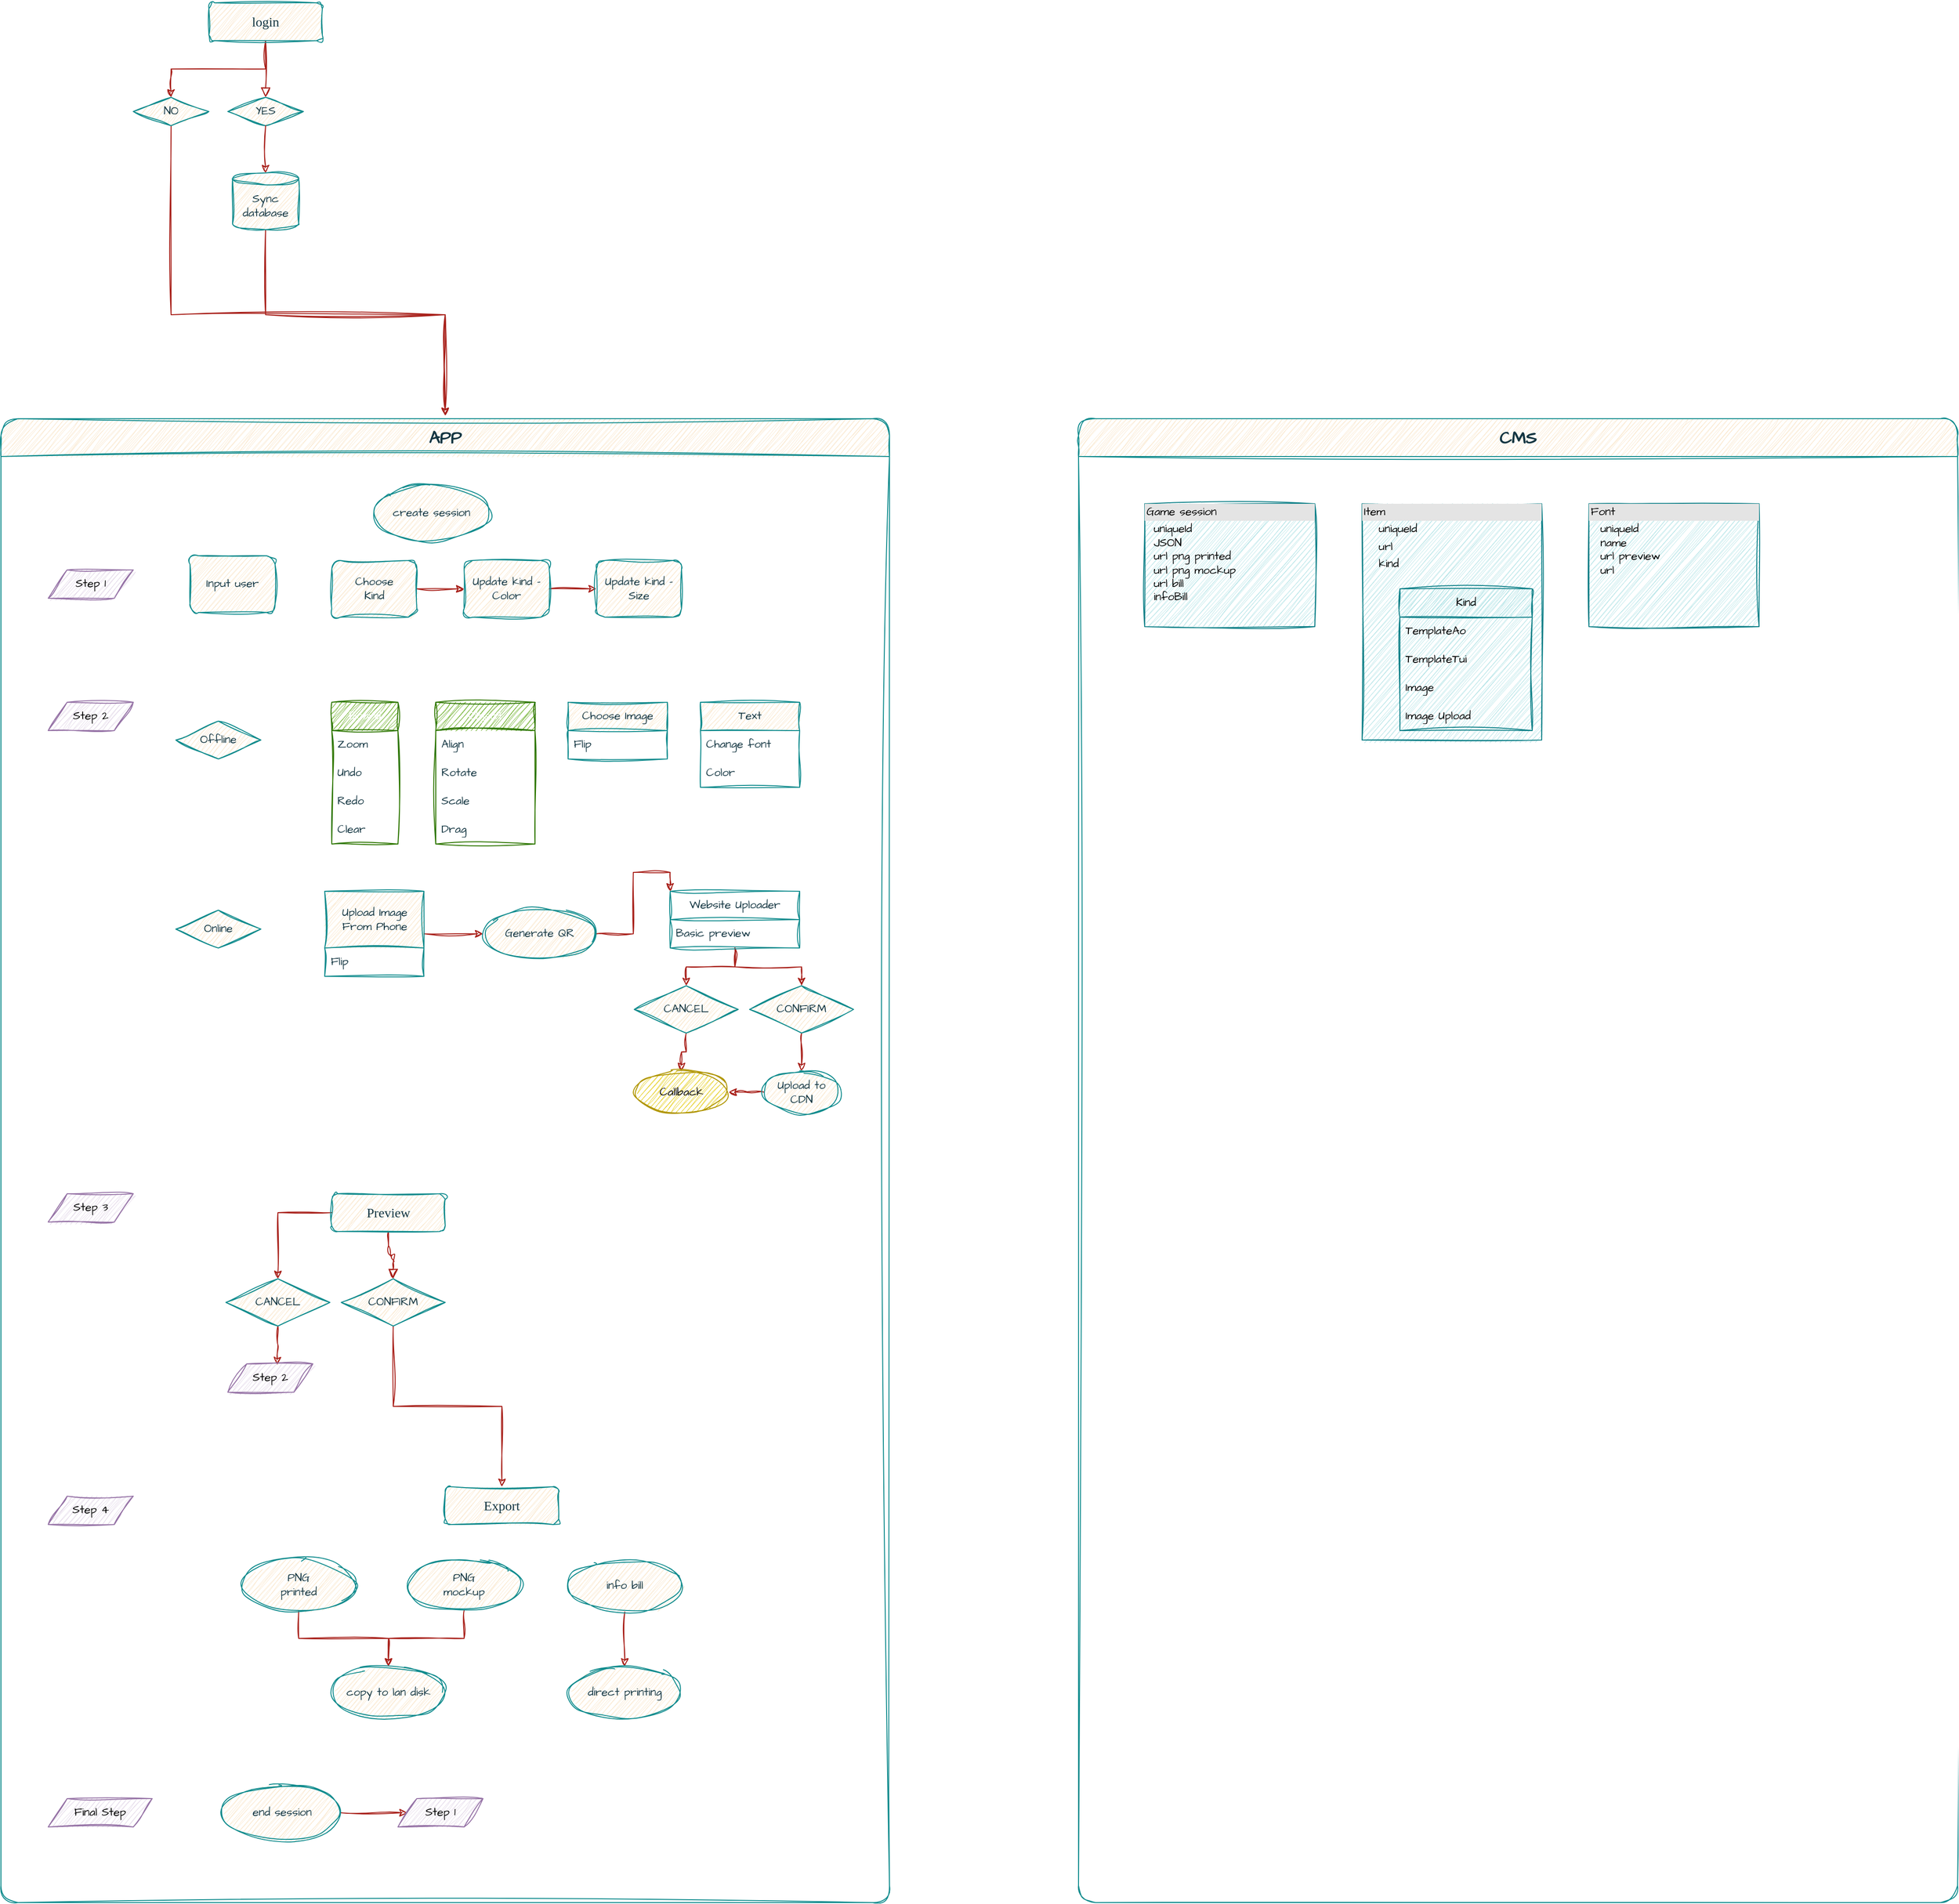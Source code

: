 <mxfile version="26.0.11">
  <diagram id="C5RBs43oDa-KdzZeNtuy" name="Page-1">
    <mxGraphModel dx="1901" dy="801" grid="1" gridSize="10" guides="1" tooltips="1" connect="1" arrows="1" fold="1" page="1" pageScale="1" pageWidth="827" pageHeight="1169" math="0" shadow="0">
      <root>
        <mxCell id="WIyWlLk6GJQsqaUBKTNV-0" />
        <mxCell id="WIyWlLk6GJQsqaUBKTNV-1" parent="WIyWlLk6GJQsqaUBKTNV-0" />
        <mxCell id="WIyWlLk6GJQsqaUBKTNV-2" value="" style="rounded=1;html=1;jettySize=auto;orthogonalLoop=1;fontSize=11;endArrow=block;endFill=0;endSize=8;strokeWidth=1;shadow=0;labelBackgroundColor=none;edgeStyle=orthogonalEdgeStyle;fontColor=default;sketch=1;curveFitting=1;jiggle=2;strokeColor=#A8201A;entryX=0.5;entryY=0;entryDx=0;entryDy=0;" parent="WIyWlLk6GJQsqaUBKTNV-1" source="WIyWlLk6GJQsqaUBKTNV-3" target="3lbOcWq1z2vUwx9B0BNl-0" edge="1">
          <mxGeometry relative="1" as="geometry">
            <mxPoint x="340" y="200" as="targetPoint" />
          </mxGeometry>
        </mxCell>
        <mxCell id="3lbOcWq1z2vUwx9B0BNl-2" style="edgeStyle=orthogonalEdgeStyle;rounded=0;sketch=1;hachureGap=4;jiggle=2;curveFitting=1;orthogonalLoop=1;jettySize=auto;html=1;entryX=0.5;entryY=0;entryDx=0;entryDy=0;strokeColor=#A8201A;fontFamily=Architects Daughter;fontSource=https%3A%2F%2Ffonts.googleapis.com%2Fcss%3Ffamily%3DArchitects%2BDaughter;fontColor=default;fillColor=#FAE5C7;labelBackgroundColor=none;" parent="WIyWlLk6GJQsqaUBKTNV-1" source="WIyWlLk6GJQsqaUBKTNV-3" target="3lbOcWq1z2vUwx9B0BNl-1" edge="1">
          <mxGeometry relative="1" as="geometry" />
        </mxCell>
        <mxCell id="WIyWlLk6GJQsqaUBKTNV-3" value="&lt;h3&gt;&lt;font style=&quot;font-weight: normal;&quot; face=&quot;Patrick Hand&quot; data-font-src=&quot;https://fonts.googleapis.com/css?family=Patrick+Hand&quot;&gt;login&lt;/font&gt;&lt;/h3&gt;" style="rounded=1;whiteSpace=wrap;html=1;fontSize=12;glass=0;strokeWidth=1;shadow=0;labelBackgroundColor=none;sketch=1;curveFitting=1;jiggle=2;fillColor=#FAE5C7;strokeColor=#0F8B8D;fontColor=#143642;fontFamily=Comic Sans MS;" parent="WIyWlLk6GJQsqaUBKTNV-1" vertex="1">
          <mxGeometry x="280" y="110" width="120" height="40" as="geometry" />
        </mxCell>
        <mxCell id="3lbOcWq1z2vUwx9B0BNl-0" value="YES" style="rhombus;whiteSpace=wrap;html=1;sketch=1;hachureGap=4;jiggle=2;curveFitting=1;strokeColor=#0F8B8D;fontFamily=Architects Daughter;fontSource=https%3A%2F%2Ffonts.googleapis.com%2Fcss%3Ffamily%3DArchitects%2BDaughter;fontColor=#143642;fillColor=#FAE5C7;labelBackgroundColor=none;" parent="WIyWlLk6GJQsqaUBKTNV-1" vertex="1">
          <mxGeometry x="300" y="210" width="80" height="30" as="geometry" />
        </mxCell>
        <mxCell id="3lbOcWq1z2vUwx9B0BNl-7" style="edgeStyle=orthogonalEdgeStyle;rounded=0;sketch=1;hachureGap=4;jiggle=2;curveFitting=1;orthogonalLoop=1;jettySize=auto;html=1;strokeColor=#A8201A;fontFamily=Architects Daughter;fontSource=https%3A%2F%2Ffonts.googleapis.com%2Fcss%3Ffamily%3DArchitects%2BDaughter;fontColor=default;fillColor=#FAE5C7;entryX=0.5;entryY=-0.002;entryDx=0;entryDy=0;labelBackgroundColor=none;entryPerimeter=0;" parent="WIyWlLk6GJQsqaUBKTNV-1" source="3lbOcWq1z2vUwx9B0BNl-1" target="p4nsZD_IvWIUBYDFunn7-10" edge="1">
          <mxGeometry relative="1" as="geometry">
            <Array as="points">
              <mxPoint x="240" y="440" />
              <mxPoint x="530" y="440" />
            </Array>
            <mxPoint x="530" y="540" as="targetPoint" />
          </mxGeometry>
        </mxCell>
        <mxCell id="3lbOcWq1z2vUwx9B0BNl-1" value="NO" style="rhombus;whiteSpace=wrap;html=1;sketch=1;hachureGap=4;jiggle=2;curveFitting=1;strokeColor=#0F8B8D;fontFamily=Architects Daughter;fontSource=https%3A%2F%2Ffonts.googleapis.com%2Fcss%3Ffamily%3DArchitects%2BDaughter;fontColor=#143642;fillColor=#FAE5C7;labelBackgroundColor=none;" parent="WIyWlLk6GJQsqaUBKTNV-1" vertex="1">
          <mxGeometry x="200" y="210" width="80" height="30" as="geometry" />
        </mxCell>
        <mxCell id="3lbOcWq1z2vUwx9B0BNl-8" style="edgeStyle=orthogonalEdgeStyle;rounded=0;sketch=1;hachureGap=4;jiggle=2;curveFitting=1;orthogonalLoop=1;jettySize=auto;html=1;strokeColor=#A8201A;fontFamily=Architects Daughter;fontSource=https%3A%2F%2Ffonts.googleapis.com%2Fcss%3Ffamily%3DArchitects%2BDaughter;fontColor=default;fillColor=#FAE5C7;entryX=0.5;entryY=-0.002;entryDx=0;entryDy=0;labelBackgroundColor=none;entryPerimeter=0;" parent="WIyWlLk6GJQsqaUBKTNV-1" source="3lbOcWq1z2vUwx9B0BNl-4" target="p4nsZD_IvWIUBYDFunn7-10" edge="1">
          <mxGeometry relative="1" as="geometry">
            <Array as="points">
              <mxPoint x="340" y="440" />
              <mxPoint x="530" y="440" />
            </Array>
            <mxPoint x="530" y="540" as="targetPoint" />
          </mxGeometry>
        </mxCell>
        <mxCell id="3lbOcWq1z2vUwx9B0BNl-4" value="Sync database" style="shape=cylinder3;whiteSpace=wrap;html=1;boundedLbl=1;backgroundOutline=1;size=6.333;sketch=1;hachureGap=4;jiggle=2;curveFitting=1;strokeColor=#0F8B8D;fontFamily=Architects Daughter;fontSource=https%3A%2F%2Ffonts.googleapis.com%2Fcss%3Ffamily%3DArchitects%2BDaughter;fontColor=#143642;fillColor=#FAE5C7;labelBackgroundColor=none;" parent="WIyWlLk6GJQsqaUBKTNV-1" vertex="1">
          <mxGeometry x="305" y="290" width="70" height="60" as="geometry" />
        </mxCell>
        <mxCell id="3lbOcWq1z2vUwx9B0BNl-5" style="edgeStyle=orthogonalEdgeStyle;rounded=0;sketch=1;hachureGap=4;jiggle=2;curveFitting=1;orthogonalLoop=1;jettySize=auto;html=1;entryX=0.5;entryY=0;entryDx=0;entryDy=0;entryPerimeter=0;strokeColor=#A8201A;fontFamily=Architects Daughter;fontSource=https%3A%2F%2Ffonts.googleapis.com%2Fcss%3Ffamily%3DArchitects%2BDaughter;fontColor=default;fillColor=#FAE5C7;labelBackgroundColor=none;" parent="WIyWlLk6GJQsqaUBKTNV-1" source="3lbOcWq1z2vUwx9B0BNl-0" target="3lbOcWq1z2vUwx9B0BNl-4" edge="1">
          <mxGeometry relative="1" as="geometry" />
        </mxCell>
        <mxCell id="p4nsZD_IvWIUBYDFunn7-10" value="&lt;h2&gt;APP&lt;/h2&gt;" style="swimlane;whiteSpace=wrap;html=1;hachureGap=4;strokeColor=#0F8B8D;fontFamily=Architects Daughter;fontSource=https%3A%2F%2Ffonts.googleapis.com%2Fcss%3Ffamily%3DArchitects%2BDaughter;fontColor=#143642;fillColor=#FAE5C7;sketch=1;curveFitting=1;jiggle=2;startSize=40;gradientColor=none;rounded=1;shadow=0;glass=0;" parent="WIyWlLk6GJQsqaUBKTNV-1" vertex="1">
          <mxGeometry x="60" y="550" width="940" height="1570" as="geometry">
            <mxRectangle x="60" y="550" width="70" height="60" as="alternateBounds" />
          </mxGeometry>
        </mxCell>
        <mxCell id="3lbOcWq1z2vUwx9B0BNl-62" value="create session" style="ellipse;whiteSpace=wrap;html=1;fontFamily=Architects Daughter;fillColor=#FAE5C7;strokeColor=#0F8B8D;fontColor=#143642;fontStyle=0;startSize=60;sketch=1;hachureGap=4;jiggle=2;curveFitting=1;fontSource=https%3A%2F%2Ffonts.googleapis.com%2Fcss%3Ffamily%3DArchitects%2BDaughter;labelBackgroundColor=none;" parent="p4nsZD_IvWIUBYDFunn7-10" vertex="1">
          <mxGeometry x="392.5" y="70" width="125" height="60" as="geometry" />
        </mxCell>
        <mxCell id="3lbOcWq1z2vUwx9B0BNl-14" style="edgeStyle=orthogonalEdgeStyle;rounded=0;sketch=1;hachureGap=4;jiggle=2;curveFitting=1;orthogonalLoop=1;jettySize=auto;html=1;entryX=0;entryY=0.5;entryDx=0;entryDy=0;strokeColor=#A8201A;fontFamily=Architects Daughter;fontSource=https%3A%2F%2Ffonts.googleapis.com%2Fcss%3Ffamily%3DArchitects%2BDaughter;fontColor=default;fillColor=#FAE5C7;labelBackgroundColor=none;" parent="p4nsZD_IvWIUBYDFunn7-10" source="3lbOcWq1z2vUwx9B0BNl-10" target="3lbOcWq1z2vUwx9B0BNl-12" edge="1">
          <mxGeometry relative="1" as="geometry" />
        </mxCell>
        <mxCell id="3lbOcWq1z2vUwx9B0BNl-16" style="edgeStyle=orthogonalEdgeStyle;rounded=0;sketch=1;hachureGap=4;jiggle=2;curveFitting=1;orthogonalLoop=1;jettySize=auto;html=1;entryX=0;entryY=0.5;entryDx=0;entryDy=0;strokeColor=#A8201A;fontFamily=Architects Daughter;fontSource=https%3A%2F%2Ffonts.googleapis.com%2Fcss%3Ffamily%3DArchitects%2BDaughter;fontColor=default;fillColor=#FAE5C7;labelBackgroundColor=none;" parent="p4nsZD_IvWIUBYDFunn7-10" source="3lbOcWq1z2vUwx9B0BNl-12" target="3lbOcWq1z2vUwx9B0BNl-13" edge="1">
          <mxGeometry relative="1" as="geometry" />
        </mxCell>
        <mxCell id="3lbOcWq1z2vUwx9B0BNl-61" value="" style="edgeStyle=orthogonalEdgeStyle;rounded=0;sketch=1;hachureGap=4;jiggle=2;curveFitting=1;orthogonalLoop=1;jettySize=auto;html=1;strokeColor=#A8201A;fontFamily=Architects Daughter;fontSource=https%3A%2F%2Ffonts.googleapis.com%2Fcss%3Ffamily%3DArchitects%2BDaughter;fontColor=default;fillColor=#FAE5C7;labelBackgroundColor=none;" parent="p4nsZD_IvWIUBYDFunn7-10" source="3lbOcWq1z2vUwx9B0BNl-25" target="3lbOcWq1z2vUwx9B0BNl-60" edge="1">
          <mxGeometry relative="1" as="geometry" />
        </mxCell>
        <mxCell id="3lbOcWq1z2vUwx9B0BNl-66" style="edgeStyle=orthogonalEdgeStyle;rounded=0;sketch=1;hachureGap=4;jiggle=2;curveFitting=1;orthogonalLoop=1;jettySize=auto;html=1;strokeColor=#A8201A;fontFamily=Architects Daughter;fontSource=https%3A%2F%2Ffonts.googleapis.com%2Fcss%3Ffamily%3DArchitects%2BDaughter;fontColor=default;fillColor=#FAE5C7;entryX=0;entryY=0;entryDx=0;entryDy=0;labelBackgroundColor=none;" parent="p4nsZD_IvWIUBYDFunn7-10" source="3lbOcWq1z2vUwx9B0BNl-60" target="3lbOcWq1z2vUwx9B0BNl-67" edge="1">
          <mxGeometry relative="1" as="geometry">
            <mxPoint x="700" y="510" as="targetPoint" />
          </mxGeometry>
        </mxCell>
        <mxCell id="3lbOcWq1z2vUwx9B0BNl-77" style="edgeStyle=orthogonalEdgeStyle;rounded=0;sketch=1;hachureGap=4;jiggle=2;curveFitting=1;orthogonalLoop=1;jettySize=auto;html=1;entryX=0.5;entryY=0;entryDx=0;entryDy=0;strokeColor=#A8201A;fontFamily=Architects Daughter;fontSource=https%3A%2F%2Ffonts.googleapis.com%2Fcss%3Ffamily%3DArchitects%2BDaughter;fontColor=default;fillColor=#FAE5C7;labelBackgroundColor=none;" parent="p4nsZD_IvWIUBYDFunn7-10" source="3lbOcWq1z2vUwx9B0BNl-67" target="3lbOcWq1z2vUwx9B0BNl-73" edge="1">
          <mxGeometry relative="1" as="geometry" />
        </mxCell>
        <mxCell id="3lbOcWq1z2vUwx9B0BNl-78" style="edgeStyle=orthogonalEdgeStyle;rounded=0;sketch=1;hachureGap=4;jiggle=2;curveFitting=1;orthogonalLoop=1;jettySize=auto;html=1;entryX=0.5;entryY=0;entryDx=0;entryDy=0;strokeColor=#A8201A;fontFamily=Architects Daughter;fontSource=https%3A%2F%2Ffonts.googleapis.com%2Fcss%3Ffamily%3DArchitects%2BDaughter;fontColor=default;fillColor=#FAE5C7;labelBackgroundColor=none;" parent="p4nsZD_IvWIUBYDFunn7-10" source="3lbOcWq1z2vUwx9B0BNl-67" target="3lbOcWq1z2vUwx9B0BNl-74" edge="1">
          <mxGeometry relative="1" as="geometry" />
        </mxCell>
        <mxCell id="3lbOcWq1z2vUwx9B0BNl-80" value="" style="edgeStyle=orthogonalEdgeStyle;rounded=0;sketch=1;hachureGap=4;jiggle=2;curveFitting=1;orthogonalLoop=1;jettySize=auto;html=1;strokeColor=#A8201A;fontFamily=Architects Daughter;fontSource=https%3A%2F%2Ffonts.googleapis.com%2Fcss%3Ffamily%3DArchitects%2BDaughter;fontColor=default;fillColor=#FAE5C7;labelBackgroundColor=none;" parent="p4nsZD_IvWIUBYDFunn7-10" source="3lbOcWq1z2vUwx9B0BNl-73" target="3lbOcWq1z2vUwx9B0BNl-79" edge="1">
          <mxGeometry relative="1" as="geometry" />
        </mxCell>
        <mxCell id="3lbOcWq1z2vUwx9B0BNl-83" style="edgeStyle=orthogonalEdgeStyle;rounded=0;sketch=1;hachureGap=4;jiggle=2;curveFitting=1;orthogonalLoop=1;jettySize=auto;html=1;entryX=0.5;entryY=0;entryDx=0;entryDy=0;strokeColor=#A8201A;fontFamily=Architects Daughter;fontSource=https%3A%2F%2Ffonts.googleapis.com%2Fcss%3Ffamily%3DArchitects%2BDaughter;fontColor=default;fillColor=#FAE5C7;labelBackgroundColor=none;" parent="p4nsZD_IvWIUBYDFunn7-10" source="3lbOcWq1z2vUwx9B0BNl-74" target="3lbOcWq1z2vUwx9B0BNl-81" edge="1">
          <mxGeometry relative="1" as="geometry" />
        </mxCell>
        <mxCell id="3lbOcWq1z2vUwx9B0BNl-82" style="edgeStyle=orthogonalEdgeStyle;rounded=0;sketch=1;hachureGap=4;jiggle=2;curveFitting=1;orthogonalLoop=1;jettySize=auto;html=1;entryX=1;entryY=0.5;entryDx=0;entryDy=0;strokeColor=#A8201A;fontFamily=Architects Daughter;fontSource=https%3A%2F%2Ffonts.googleapis.com%2Fcss%3Ffamily%3DArchitects%2BDaughter;fontColor=default;fillColor=#FAE5C7;labelBackgroundColor=none;" parent="p4nsZD_IvWIUBYDFunn7-10" source="3lbOcWq1z2vUwx9B0BNl-79" target="3lbOcWq1z2vUwx9B0BNl-81" edge="1">
          <mxGeometry relative="1" as="geometry" />
        </mxCell>
        <mxCell id="obAyFkGAbyITnXueugTm-0" value="" style="rounded=1;html=1;jettySize=auto;orthogonalLoop=1;fontSize=11;endArrow=block;endFill=0;endSize=8;strokeWidth=1;shadow=0;labelBackgroundColor=none;edgeStyle=orthogonalEdgeStyle;fontColor=default;sketch=1;curveFitting=1;jiggle=2;strokeColor=#A8201A;entryX=0.5;entryY=0;entryDx=0;entryDy=0;" parent="p4nsZD_IvWIUBYDFunn7-10" source="obAyFkGAbyITnXueugTm-2" target="obAyFkGAbyITnXueugTm-10" edge="1">
          <mxGeometry relative="1" as="geometry">
            <mxPoint x="410" y="920" as="targetPoint" />
          </mxGeometry>
        </mxCell>
        <mxCell id="obAyFkGAbyITnXueugTm-1" style="edgeStyle=orthogonalEdgeStyle;rounded=0;sketch=1;hachureGap=4;jiggle=2;curveFitting=1;orthogonalLoop=1;jettySize=auto;html=1;entryX=0.5;entryY=0;entryDx=0;entryDy=0;strokeColor=#A8201A;fontFamily=Architects Daughter;fontSource=https%3A%2F%2Ffonts.googleapis.com%2Fcss%3Ffamily%3DArchitects%2BDaughter;fontColor=default;fillColor=#FAE5C7;labelBackgroundColor=none;" parent="p4nsZD_IvWIUBYDFunn7-10" source="obAyFkGAbyITnXueugTm-2" target="obAyFkGAbyITnXueugTm-11" edge="1">
          <mxGeometry relative="1" as="geometry">
            <mxPoint x="310" y="920" as="targetPoint" />
          </mxGeometry>
        </mxCell>
        <mxCell id="bwc_Z6Zm5ctN8uqGWl_A-1" style="edgeStyle=orthogonalEdgeStyle;rounded=0;sketch=1;hachureGap=4;jiggle=2;curveFitting=1;orthogonalLoop=1;jettySize=auto;html=1;exitX=0.5;exitY=1;exitDx=0;exitDy=0;entryX=0.5;entryY=0;entryDx=0;entryDy=0;fontFamily=Architects Daughter;fontSource=https%3A%2F%2Ffonts.googleapis.com%2Fcss%3Ffamily%3DArchitects%2BDaughter;fillColor=#FAE5C7;strokeColor=#A8201A;labelBackgroundColor=none;fontColor=default;" parent="p4nsZD_IvWIUBYDFunn7-10" source="obAyFkGAbyITnXueugTm-10" target="obAyFkGAbyITnXueugTm-28" edge="1">
          <mxGeometry relative="1" as="geometry" />
        </mxCell>
        <mxCell id="obAyFkGAbyITnXueugTm-16" style="edgeStyle=orthogonalEdgeStyle;rounded=0;sketch=1;hachureGap=4;jiggle=2;curveFitting=1;orthogonalLoop=1;jettySize=auto;html=1;entryX=0.581;entryY=0.039;entryDx=0;entryDy=0;entryPerimeter=0;fontFamily=Architects Daughter;fontSource=https%3A%2F%2Ffonts.googleapis.com%2Fcss%3Ffamily%3DArchitects%2BDaughter;strokeColor=#A8201A;labelBackgroundColor=none;fontColor=default;" parent="p4nsZD_IvWIUBYDFunn7-10" source="obAyFkGAbyITnXueugTm-11" target="obAyFkGAbyITnXueugTm-13" edge="1">
          <mxGeometry relative="1" as="geometry" />
        </mxCell>
        <mxCell id="obAyFkGAbyITnXueugTm-26" style="edgeStyle=orthogonalEdgeStyle;rounded=0;sketch=1;hachureGap=4;jiggle=2;curveFitting=1;orthogonalLoop=1;jettySize=auto;html=1;entryX=0.5;entryY=0;entryDx=0;entryDy=0;fontFamily=Architects Daughter;fontSource=https%3A%2F%2Ffonts.googleapis.com%2Fcss%3Ffamily%3DArchitects%2BDaughter;strokeColor=#A8201A;labelBackgroundColor=none;fontColor=default;" parent="p4nsZD_IvWIUBYDFunn7-10" source="obAyFkGAbyITnXueugTm-18" target="obAyFkGAbyITnXueugTm-25" edge="1">
          <mxGeometry relative="1" as="geometry" />
        </mxCell>
        <mxCell id="obAyFkGAbyITnXueugTm-27" style="edgeStyle=orthogonalEdgeStyle;rounded=0;sketch=1;hachureGap=4;jiggle=2;curveFitting=1;orthogonalLoop=1;jettySize=auto;html=1;entryX=0.5;entryY=0;entryDx=0;entryDy=0;fontFamily=Architects Daughter;fontSource=https%3A%2F%2Ffonts.googleapis.com%2Fcss%3Ffamily%3DArchitects%2BDaughter;strokeColor=#A8201A;labelBackgroundColor=none;fontColor=default;" parent="p4nsZD_IvWIUBYDFunn7-10" source="obAyFkGAbyITnXueugTm-19" target="obAyFkGAbyITnXueugTm-25" edge="1">
          <mxGeometry relative="1" as="geometry" />
        </mxCell>
        <mxCell id="obAyFkGAbyITnXueugTm-24" value="" style="edgeStyle=orthogonalEdgeStyle;rounded=0;sketch=1;hachureGap=4;jiggle=2;curveFitting=1;orthogonalLoop=1;jettySize=auto;html=1;fontFamily=Architects Daughter;fontSource=https%3A%2F%2Ffonts.googleapis.com%2Fcss%3Ffamily%3DArchitects%2BDaughter;strokeColor=#A8201A;labelBackgroundColor=none;fontColor=default;" parent="p4nsZD_IvWIUBYDFunn7-10" source="obAyFkGAbyITnXueugTm-20" target="obAyFkGAbyITnXueugTm-23" edge="1">
          <mxGeometry relative="1" as="geometry" />
        </mxCell>
        <mxCell id="obAyFkGAbyITnXueugTm-34" style="edgeStyle=orthogonalEdgeStyle;rounded=0;sketch=1;hachureGap=4;jiggle=2;curveFitting=1;orthogonalLoop=1;jettySize=auto;html=1;entryX=0;entryY=0.5;entryDx=0;entryDy=0;fontFamily=Architects Daughter;fontSource=https%3A%2F%2Ffonts.googleapis.com%2Fcss%3Ffamily%3DArchitects%2BDaughter;strokeColor=#A8201A;labelBackgroundColor=none;fontColor=default;" parent="p4nsZD_IvWIUBYDFunn7-10" source="obAyFkGAbyITnXueugTm-32" target="obAyFkGAbyITnXueugTm-33" edge="1">
          <mxGeometry relative="1" as="geometry" />
        </mxCell>
        <mxCell id="3lbOcWq1z2vUwx9B0BNl-10" value="Choose&lt;div&gt;Kind&lt;/div&gt;" style="rounded=1;whiteSpace=wrap;html=1;sketch=1;hachureGap=4;jiggle=2;curveFitting=1;strokeColor=#0F8B8D;fontFamily=Architects Daughter;fontSource=https%3A%2F%2Ffonts.googleapis.com%2Fcss%3Ffamily%3DArchitects%2BDaughter;fontColor=#143642;fillColor=#FAE5C7;labelBackgroundColor=none;" parent="p4nsZD_IvWIUBYDFunn7-10" vertex="1">
          <mxGeometry x="350" y="150" width="90" height="60" as="geometry" />
        </mxCell>
        <mxCell id="3lbOcWq1z2vUwx9B0BNl-12" value="Update kind - Color" style="rounded=1;whiteSpace=wrap;html=1;sketch=1;hachureGap=4;jiggle=2;curveFitting=1;strokeColor=#0F8B8D;fontFamily=Architects Daughter;fontSource=https%3A%2F%2Ffonts.googleapis.com%2Fcss%3Ffamily%3DArchitects%2BDaughter;fontColor=#143642;fillColor=#FAE5C7;labelBackgroundColor=none;" parent="p4nsZD_IvWIUBYDFunn7-10" vertex="1">
          <mxGeometry x="490" y="150" width="90" height="60" as="geometry" />
        </mxCell>
        <mxCell id="3lbOcWq1z2vUwx9B0BNl-13" value="Update kind - Size" style="rounded=1;whiteSpace=wrap;html=1;sketch=1;hachureGap=4;jiggle=2;curveFitting=1;strokeColor=#0F8B8D;fontFamily=Architects Daughter;fontSource=https%3A%2F%2Ffonts.googleapis.com%2Fcss%3Ffamily%3DArchitects%2BDaughter;fontColor=#143642;fillColor=#FAE5C7;labelBackgroundColor=none;" parent="p4nsZD_IvWIUBYDFunn7-10" vertex="1">
          <mxGeometry x="630" y="150" width="90" height="60" as="geometry" />
        </mxCell>
        <mxCell id="3lbOcWq1z2vUwx9B0BNl-17" value="Choose Image" style="swimlane;fontStyle=0;childLayout=stackLayout;horizontal=1;startSize=30;horizontalStack=0;resizeParent=1;resizeParentMax=0;resizeLast=0;collapsible=1;marginBottom=0;whiteSpace=wrap;html=1;sketch=1;hachureGap=4;jiggle=2;curveFitting=1;strokeColor=#0F8B8D;fontFamily=Architects Daughter;fontSource=https%3A%2F%2Ffonts.googleapis.com%2Fcss%3Ffamily%3DArchitects%2BDaughter;fontColor=#143642;fillColor=#FAE5C7;labelBackgroundColor=none;" parent="p4nsZD_IvWIUBYDFunn7-10" vertex="1">
          <mxGeometry x="600" y="300" width="105" height="60" as="geometry" />
        </mxCell>
        <mxCell id="3lbOcWq1z2vUwx9B0BNl-20" value="Flip" style="text;strokeColor=none;fillColor=none;align=left;verticalAlign=middle;spacingLeft=4;spacingRight=4;overflow=hidden;points=[[0,0.5],[1,0.5]];portConstraint=eastwest;rotatable=0;whiteSpace=wrap;html=1;fontFamily=Architects Daughter;fontSource=https%3A%2F%2Ffonts.googleapis.com%2Fcss%3Ffamily%3DArchitects%2BDaughter;fontColor=#143642;labelBackgroundColor=none;" parent="3lbOcWq1z2vUwx9B0BNl-17" vertex="1">
          <mxGeometry y="30" width="105" height="30" as="geometry" />
        </mxCell>
        <mxCell id="3lbOcWq1z2vUwx9B0BNl-21" value="Board" style="swimlane;fontStyle=0;childLayout=stackLayout;horizontal=1;startSize=30;horizontalStack=0;resizeParent=1;resizeParentMax=0;resizeLast=0;collapsible=1;marginBottom=0;whiteSpace=wrap;html=1;hachureGap=4;strokeColor=#2D7600;fontFamily=Architects Daughter;fontSource=https%3A%2F%2Ffonts.googleapis.com%2Fcss%3Ffamily%3DArchitects%2BDaughter;fillColor=#60a917;sketch=1;curveFitting=1;jiggle=2;swimlaneLine=1;labelBackgroundColor=none;fontColor=light-dark(#ffffff, #b3cfdb);" parent="p4nsZD_IvWIUBYDFunn7-10" vertex="1">
          <mxGeometry x="350" y="300" width="70" height="150" as="geometry" />
        </mxCell>
        <mxCell id="3lbOcWq1z2vUwx9B0BNl-22" value="Zoom" style="text;strokeColor=none;fillColor=none;align=left;verticalAlign=middle;spacingLeft=4;spacingRight=4;overflow=hidden;points=[[0,0.5],[1,0.5]];portConstraint=eastwest;rotatable=0;whiteSpace=wrap;html=1;fontFamily=Architects Daughter;fontSource=https%3A%2F%2Ffonts.googleapis.com%2Fcss%3Ffamily%3DArchitects%2BDaughter;fontColor=#143642;labelBackgroundColor=none;" parent="3lbOcWq1z2vUwx9B0BNl-21" vertex="1">
          <mxGeometry y="30" width="70" height="30" as="geometry" />
        </mxCell>
        <mxCell id="3lbOcWq1z2vUwx9B0BNl-23" value="Undo" style="text;strokeColor=none;fillColor=none;align=left;verticalAlign=middle;spacingLeft=4;spacingRight=4;overflow=hidden;points=[[0,0.5],[1,0.5]];portConstraint=eastwest;rotatable=0;whiteSpace=wrap;html=1;fontFamily=Architects Daughter;fontSource=https%3A%2F%2Ffonts.googleapis.com%2Fcss%3Ffamily%3DArchitects%2BDaughter;fontColor=#143642;labelBackgroundColor=none;" parent="3lbOcWq1z2vUwx9B0BNl-21" vertex="1">
          <mxGeometry y="60" width="70" height="30" as="geometry" />
        </mxCell>
        <mxCell id="3lbOcWq1z2vUwx9B0BNl-24" value="Redo" style="text;strokeColor=none;fillColor=none;align=left;verticalAlign=middle;spacingLeft=4;spacingRight=4;overflow=hidden;points=[[0,0.5],[1,0.5]];portConstraint=eastwest;rotatable=0;whiteSpace=wrap;html=1;fontFamily=Architects Daughter;fontSource=https%3A%2F%2Ffonts.googleapis.com%2Fcss%3Ffamily%3DArchitects%2BDaughter;fontColor=#143642;labelBackgroundColor=none;" parent="3lbOcWq1z2vUwx9B0BNl-21" vertex="1">
          <mxGeometry y="90" width="70" height="30" as="geometry" />
        </mxCell>
        <mxCell id="3lbOcWq1z2vUwx9B0BNl-50" value="Clear" style="text;strokeColor=none;fillColor=none;align=left;verticalAlign=middle;spacingLeft=4;spacingRight=4;overflow=hidden;points=[[0,0.5],[1,0.5]];portConstraint=eastwest;rotatable=0;whiteSpace=wrap;html=1;fontFamily=Architects Daughter;fontSource=https%3A%2F%2Ffonts.googleapis.com%2Fcss%3Ffamily%3DArchitects%2BDaughter;fontColor=#143642;labelBackgroundColor=none;" parent="3lbOcWq1z2vUwx9B0BNl-21" vertex="1">
          <mxGeometry y="120" width="70" height="30" as="geometry" />
        </mxCell>
        <mxCell id="3lbOcWq1z2vUwx9B0BNl-25" value="Upload Image From Phone" style="swimlane;fontStyle=0;childLayout=stackLayout;horizontal=1;startSize=60;horizontalStack=0;resizeParent=1;resizeParentMax=0;resizeLast=0;collapsible=1;marginBottom=0;whiteSpace=wrap;html=1;sketch=1;hachureGap=4;jiggle=2;curveFitting=1;strokeColor=#0F8B8D;fontFamily=Architects Daughter;fontSource=https%3A%2F%2Ffonts.googleapis.com%2Fcss%3Ffamily%3DArchitects%2BDaughter;fontColor=#143642;fillColor=#FAE5C7;labelBackgroundColor=none;" parent="p4nsZD_IvWIUBYDFunn7-10" vertex="1">
          <mxGeometry x="342.5" y="500" width="105" height="90" as="geometry" />
        </mxCell>
        <mxCell id="3lbOcWq1z2vUwx9B0BNl-26" value="Flip" style="text;strokeColor=none;fillColor=none;align=left;verticalAlign=middle;spacingLeft=4;spacingRight=4;overflow=hidden;points=[[0,0.5],[1,0.5]];portConstraint=eastwest;rotatable=0;whiteSpace=wrap;html=1;fontFamily=Architects Daughter;fontSource=https%3A%2F%2Ffonts.googleapis.com%2Fcss%3Ffamily%3DArchitects%2BDaughter;fontColor=#143642;labelBackgroundColor=none;" parent="3lbOcWq1z2vUwx9B0BNl-25" vertex="1">
          <mxGeometry y="60" width="105" height="30" as="geometry" />
        </mxCell>
        <mxCell id="3lbOcWq1z2vUwx9B0BNl-33" value="Offline" style="rhombus;whiteSpace=wrap;html=1;sketch=1;hachureGap=4;jiggle=2;curveFitting=1;strokeColor=#0F8B8D;fontFamily=Architects Daughter;fontSource=https%3A%2F%2Ffonts.googleapis.com%2Fcss%3Ffamily%3DArchitects%2BDaughter;fontColor=#143642;fillColor=#FAE5C7;labelBackgroundColor=none;" parent="p4nsZD_IvWIUBYDFunn7-10" vertex="1">
          <mxGeometry x="185" y="320" width="90" height="40" as="geometry" />
        </mxCell>
        <mxCell id="3lbOcWq1z2vUwx9B0BNl-34" value="Online" style="rhombus;whiteSpace=wrap;html=1;sketch=1;hachureGap=4;jiggle=2;curveFitting=1;strokeColor=#0F8B8D;fontFamily=Architects Daughter;fontSource=https%3A%2F%2Ffonts.googleapis.com%2Fcss%3Ffamily%3DArchitects%2BDaughter;fontColor=#143642;fillColor=#FAE5C7;labelBackgroundColor=none;" parent="p4nsZD_IvWIUBYDFunn7-10" vertex="1">
          <mxGeometry x="185" y="520" width="90" height="40" as="geometry" />
        </mxCell>
        <mxCell id="3lbOcWq1z2vUwx9B0BNl-39" value="Text" style="swimlane;fontStyle=0;childLayout=stackLayout;horizontal=1;startSize=30;horizontalStack=0;resizeParent=1;resizeParentMax=0;resizeLast=0;collapsible=1;marginBottom=0;whiteSpace=wrap;html=1;sketch=1;hachureGap=4;jiggle=2;curveFitting=1;strokeColor=#0F8B8D;fontFamily=Architects Daughter;fontSource=https%3A%2F%2Ffonts.googleapis.com%2Fcss%3Ffamily%3DArchitects%2BDaughter;fontColor=#143642;fillColor=#FAE5C7;labelBackgroundColor=none;" parent="p4nsZD_IvWIUBYDFunn7-10" vertex="1">
          <mxGeometry x="740" y="300" width="105" height="90" as="geometry" />
        </mxCell>
        <mxCell id="3lbOcWq1z2vUwx9B0BNl-40" value="Change font" style="text;strokeColor=none;fillColor=none;align=left;verticalAlign=middle;spacingLeft=4;spacingRight=4;overflow=hidden;points=[[0,0.5],[1,0.5]];portConstraint=eastwest;rotatable=0;whiteSpace=wrap;html=1;fontFamily=Architects Daughter;fontSource=https%3A%2F%2Ffonts.googleapis.com%2Fcss%3Ffamily%3DArchitects%2BDaughter;fontColor=#143642;labelBackgroundColor=none;" parent="3lbOcWq1z2vUwx9B0BNl-39" vertex="1">
          <mxGeometry y="30" width="105" height="30" as="geometry" />
        </mxCell>
        <mxCell id="3lbOcWq1z2vUwx9B0BNl-41" value="Color" style="text;strokeColor=none;fillColor=none;align=left;verticalAlign=middle;spacingLeft=4;spacingRight=4;overflow=hidden;points=[[0,0.5],[1,0.5]];portConstraint=eastwest;rotatable=0;whiteSpace=wrap;html=1;fontFamily=Architects Daughter;fontSource=https%3A%2F%2Ffonts.googleapis.com%2Fcss%3Ffamily%3DArchitects%2BDaughter;fontColor=#143642;labelBackgroundColor=none;" parent="3lbOcWq1z2vUwx9B0BNl-39" vertex="1">
          <mxGeometry y="60" width="105" height="30" as="geometry" />
        </mxCell>
        <mxCell id="3lbOcWq1z2vUwx9B0BNl-43" value="Object" style="swimlane;fontStyle=0;childLayout=stackLayout;horizontal=1;startSize=30;horizontalStack=0;resizeParent=1;resizeParentMax=0;resizeLast=0;collapsible=1;marginBottom=0;whiteSpace=wrap;html=1;hachureGap=4;strokeColor=#2D7600;fontFamily=Architects Daughter;fontSource=https%3A%2F%2Ffonts.googleapis.com%2Fcss%3Ffamily%3DArchitects%2BDaughter;fillColor=#60a917;sketch=1;curveFitting=1;jiggle=2;swimlaneLine=1;labelBackgroundColor=none;fontColor=light-dark(#ffffff, #b3cfdb);" parent="p4nsZD_IvWIUBYDFunn7-10" vertex="1">
          <mxGeometry x="460" y="300" width="105" height="150" as="geometry">
            <mxRectangle x="470" y="720" width="80" height="30" as="alternateBounds" />
          </mxGeometry>
        </mxCell>
        <mxCell id="3lbOcWq1z2vUwx9B0BNl-44" value="Align" style="text;strokeColor=none;fillColor=none;align=left;verticalAlign=middle;spacingLeft=4;spacingRight=4;overflow=hidden;points=[[0,0.5],[1,0.5]];portConstraint=eastwest;rotatable=0;whiteSpace=wrap;html=1;fontFamily=Architects Daughter;fontSource=https%3A%2F%2Ffonts.googleapis.com%2Fcss%3Ffamily%3DArchitects%2BDaughter;fontColor=#143642;labelBackgroundColor=none;" parent="3lbOcWq1z2vUwx9B0BNl-43" vertex="1">
          <mxGeometry y="30" width="105" height="30" as="geometry" />
        </mxCell>
        <mxCell id="3lbOcWq1z2vUwx9B0BNl-45" value="Rotate" style="text;strokeColor=none;fillColor=none;align=left;verticalAlign=middle;spacingLeft=4;spacingRight=4;overflow=hidden;points=[[0,0.5],[1,0.5]];portConstraint=eastwest;rotatable=0;whiteSpace=wrap;html=1;fontFamily=Architects Daughter;fontSource=https%3A%2F%2Ffonts.googleapis.com%2Fcss%3Ffamily%3DArchitects%2BDaughter;fontColor=#143642;labelBackgroundColor=none;" parent="3lbOcWq1z2vUwx9B0BNl-43" vertex="1">
          <mxGeometry y="60" width="105" height="30" as="geometry" />
        </mxCell>
        <mxCell id="3lbOcWq1z2vUwx9B0BNl-46" value="Scale" style="text;strokeColor=none;fillColor=none;align=left;verticalAlign=middle;spacingLeft=4;spacingRight=4;overflow=hidden;points=[[0,0.5],[1,0.5]];portConstraint=eastwest;rotatable=0;whiteSpace=wrap;html=1;fontFamily=Architects Daughter;fontSource=https%3A%2F%2Ffonts.googleapis.com%2Fcss%3Ffamily%3DArchitects%2BDaughter;fontColor=#143642;labelBackgroundColor=none;" parent="3lbOcWq1z2vUwx9B0BNl-43" vertex="1">
          <mxGeometry y="90" width="105" height="30" as="geometry" />
        </mxCell>
        <mxCell id="3lbOcWq1z2vUwx9B0BNl-49" value="Drag" style="text;strokeColor=none;fillColor=none;align=left;verticalAlign=middle;spacingLeft=4;spacingRight=4;overflow=hidden;points=[[0,0.5],[1,0.5]];portConstraint=eastwest;rotatable=0;whiteSpace=wrap;html=1;fontFamily=Architects Daughter;fontSource=https%3A%2F%2Ffonts.googleapis.com%2Fcss%3Ffamily%3DArchitects%2BDaughter;fontColor=#143642;labelBackgroundColor=none;" parent="3lbOcWq1z2vUwx9B0BNl-43" vertex="1">
          <mxGeometry y="120" width="105" height="30" as="geometry" />
        </mxCell>
        <mxCell id="3lbOcWq1z2vUwx9B0BNl-60" value="Generate QR" style="ellipse;whiteSpace=wrap;html=1;fontFamily=Architects Daughter;fillColor=#FAE5C7;strokeColor=#0F8B8D;fontColor=#143642;fontStyle=0;startSize=60;sketch=1;hachureGap=4;jiggle=2;curveFitting=1;fontSource=https%3A%2F%2Ffonts.googleapis.com%2Fcss%3Ffamily%3DArchitects%2BDaughter;labelBackgroundColor=none;" parent="p4nsZD_IvWIUBYDFunn7-10" vertex="1">
          <mxGeometry x="510" y="517.5" width="120" height="55" as="geometry" />
        </mxCell>
        <mxCell id="3lbOcWq1z2vUwx9B0BNl-67" value="Website Uploader" style="swimlane;fontStyle=0;childLayout=stackLayout;horizontal=1;startSize=30;horizontalStack=0;resizeParent=1;resizeParentMax=0;resizeLast=0;collapsible=1;marginBottom=0;whiteSpace=wrap;html=1;hachureGap=4;strokeColor=#0F8B8D;fontFamily=Architects Daughter;fontSource=https%3A%2F%2Ffonts.googleapis.com%2Fcss%3Ffamily%3DArchitects%2BDaughter;fontColor=#143642;fillColor=none;sketch=1;curveFitting=1;jiggle=2;swimlaneLine=1;labelBackgroundColor=none;" parent="p4nsZD_IvWIUBYDFunn7-10" vertex="1">
          <mxGeometry x="708" y="500" width="137" height="60" as="geometry">
            <mxRectangle x="470" y="720" width="80" height="30" as="alternateBounds" />
          </mxGeometry>
        </mxCell>
        <mxCell id="3lbOcWq1z2vUwx9B0BNl-68" value="Basic preview" style="text;strokeColor=none;fillColor=none;align=left;verticalAlign=middle;spacingLeft=4;spacingRight=4;overflow=hidden;points=[[0,0.5],[1,0.5]];portConstraint=eastwest;rotatable=0;whiteSpace=wrap;html=1;fontFamily=Architects Daughter;fontSource=https%3A%2F%2Ffonts.googleapis.com%2Fcss%3Ffamily%3DArchitects%2BDaughter;fontColor=#143642;labelBackgroundColor=none;" parent="3lbOcWq1z2vUwx9B0BNl-67" vertex="1">
          <mxGeometry y="30" width="137" height="30" as="geometry" />
        </mxCell>
        <mxCell id="3lbOcWq1z2vUwx9B0BNl-73" value="CONFIRM" style="rhombus;whiteSpace=wrap;html=1;sketch=1;hachureGap=4;jiggle=2;curveFitting=1;strokeColor=#0F8B8D;fontFamily=Architects Daughter;fontSource=https%3A%2F%2Ffonts.googleapis.com%2Fcss%3Ffamily%3DArchitects%2BDaughter;fontColor=#143642;fillColor=#FAE5C7;labelBackgroundColor=none;" parent="p4nsZD_IvWIUBYDFunn7-10" vertex="1">
          <mxGeometry x="792" y="600" width="110" height="50" as="geometry" />
        </mxCell>
        <mxCell id="3lbOcWq1z2vUwx9B0BNl-74" value="CANCEL" style="rhombus;whiteSpace=wrap;html=1;sketch=1;hachureGap=4;jiggle=2;curveFitting=1;strokeColor=#0F8B8D;fontFamily=Architects Daughter;fontSource=https%3A%2F%2Ffonts.googleapis.com%2Fcss%3Ffamily%3DArchitects%2BDaughter;fontColor=#143642;fillColor=#FAE5C7;labelBackgroundColor=none;" parent="p4nsZD_IvWIUBYDFunn7-10" vertex="1">
          <mxGeometry x="670" y="600" width="110" height="50" as="geometry" />
        </mxCell>
        <mxCell id="3lbOcWq1z2vUwx9B0BNl-79" value="Upload to CDN" style="ellipse;whiteSpace=wrap;html=1;fontFamily=Architects Daughter;fillColor=#FAE5C7;strokeColor=#0F8B8D;fontColor=#143642;sketch=1;hachureGap=4;jiggle=2;curveFitting=1;fontSource=https%3A%2F%2Ffonts.googleapis.com%2Fcss%3Ffamily%3DArchitects%2BDaughter;labelBackgroundColor=none;" parent="p4nsZD_IvWIUBYDFunn7-10" vertex="1">
          <mxGeometry x="807" y="690" width="80" height="45" as="geometry" />
        </mxCell>
        <mxCell id="3lbOcWq1z2vUwx9B0BNl-81" value="Callback" style="ellipse;whiteSpace=wrap;html=1;fontFamily=Architects Daughter;fillColor=#e3c800;strokeColor=#B09500;sketch=1;hachureGap=4;jiggle=2;curveFitting=1;fontSource=https%3A%2F%2Ffonts.googleapis.com%2Fcss%3Ffamily%3DArchitects%2BDaughter;labelBackgroundColor=none;fontColor=#000000;" parent="p4nsZD_IvWIUBYDFunn7-10" vertex="1">
          <mxGeometry x="670" y="690" width="100" height="45" as="geometry" />
        </mxCell>
        <mxCell id="3lbOcWq1z2vUwx9B0BNl-84" value="Step 1" style="shape=parallelogram;perimeter=parallelogramPerimeter;whiteSpace=wrap;html=1;fixedSize=1;sketch=1;hachureGap=4;jiggle=2;curveFitting=1;strokeColor=#9673a6;fontFamily=Architects Daughter;fontSource=https%3A%2F%2Ffonts.googleapis.com%2Fcss%3Ffamily%3DArchitects%2BDaughter;fillColor=#e1d5e7;labelBackgroundColor=none;" parent="p4nsZD_IvWIUBYDFunn7-10" vertex="1">
          <mxGeometry x="50" y="160" width="90" height="30" as="geometry" />
        </mxCell>
        <mxCell id="3lbOcWq1z2vUwx9B0BNl-85" value="Step 2" style="shape=parallelogram;perimeter=parallelogramPerimeter;whiteSpace=wrap;html=1;fixedSize=1;sketch=1;hachureGap=4;jiggle=2;curveFitting=1;strokeColor=#9673a6;fontFamily=Architects Daughter;fontSource=https%3A%2F%2Ffonts.googleapis.com%2Fcss%3Ffamily%3DArchitects%2BDaughter;fillColor=#e1d5e7;labelBackgroundColor=none;" parent="p4nsZD_IvWIUBYDFunn7-10" vertex="1">
          <mxGeometry x="50" y="300" width="90" height="30" as="geometry" />
        </mxCell>
        <mxCell id="3lbOcWq1z2vUwx9B0BNl-87" value="Step 3" style="shape=parallelogram;perimeter=parallelogramPerimeter;whiteSpace=wrap;html=1;fixedSize=1;sketch=1;hachureGap=4;jiggle=2;curveFitting=1;strokeColor=#9673a6;fontFamily=Architects Daughter;fontSource=https%3A%2F%2Ffonts.googleapis.com%2Fcss%3Ffamily%3DArchitects%2BDaughter;fillColor=#e1d5e7;labelBackgroundColor=none;" parent="p4nsZD_IvWIUBYDFunn7-10" vertex="1">
          <mxGeometry x="50" y="820" width="90" height="30" as="geometry" />
        </mxCell>
        <mxCell id="obAyFkGAbyITnXueugTm-2" value="&lt;h3&gt;&lt;font style=&quot;font-weight: normal;&quot; face=&quot;Patrick Hand&quot; data-font-src=&quot;https://fonts.googleapis.com/css?family=Patrick+Hand&quot;&gt;Preview&lt;/font&gt;&lt;/h3&gt;" style="rounded=1;whiteSpace=wrap;html=1;fontSize=12;glass=0;strokeWidth=1;shadow=0;labelBackgroundColor=none;sketch=1;curveFitting=1;jiggle=2;fillColor=#FAE5C7;strokeColor=#0F8B8D;fontColor=#143642;fontFamily=Comic Sans MS;" parent="p4nsZD_IvWIUBYDFunn7-10" vertex="1">
          <mxGeometry x="350" y="820" width="120" height="40" as="geometry" />
        </mxCell>
        <mxCell id="obAyFkGAbyITnXueugTm-10" value="CONFIRM" style="rhombus;whiteSpace=wrap;html=1;sketch=1;hachureGap=4;jiggle=2;curveFitting=1;strokeColor=#0F8B8D;fontFamily=Architects Daughter;fontSource=https%3A%2F%2Ffonts.googleapis.com%2Fcss%3Ffamily%3DArchitects%2BDaughter;fontColor=#143642;fillColor=#FAE5C7;labelBackgroundColor=none;" parent="p4nsZD_IvWIUBYDFunn7-10" vertex="1">
          <mxGeometry x="360" y="910" width="110" height="50" as="geometry" />
        </mxCell>
        <mxCell id="obAyFkGAbyITnXueugTm-11" value="CANCEL" style="rhombus;whiteSpace=wrap;html=1;sketch=1;hachureGap=4;jiggle=2;curveFitting=1;strokeColor=#0F8B8D;fontFamily=Architects Daughter;fontSource=https%3A%2F%2Ffonts.googleapis.com%2Fcss%3Ffamily%3DArchitects%2BDaughter;fontColor=#143642;fillColor=#FAE5C7;labelBackgroundColor=none;" parent="p4nsZD_IvWIUBYDFunn7-10" vertex="1">
          <mxGeometry x="238" y="910" width="110" height="50" as="geometry" />
        </mxCell>
        <mxCell id="obAyFkGAbyITnXueugTm-13" value="Step 2" style="shape=parallelogram;perimeter=parallelogramPerimeter;whiteSpace=wrap;html=1;fixedSize=1;sketch=1;hachureGap=4;jiggle=2;curveFitting=1;strokeColor=#9673a6;fontFamily=Architects Daughter;fontSource=https%3A%2F%2Ffonts.googleapis.com%2Fcss%3Ffamily%3DArchitects%2BDaughter;fillColor=#e1d5e7;labelBackgroundColor=none;" parent="p4nsZD_IvWIUBYDFunn7-10" vertex="1">
          <mxGeometry x="240" y="1000" width="90" height="30" as="geometry" />
        </mxCell>
        <mxCell id="obAyFkGAbyITnXueugTm-17" value="Step 4" style="shape=parallelogram;perimeter=parallelogramPerimeter;whiteSpace=wrap;html=1;fixedSize=1;sketch=1;hachureGap=4;jiggle=2;curveFitting=1;strokeColor=#9673a6;fontFamily=Architects Daughter;fontSource=https%3A%2F%2Ffonts.googleapis.com%2Fcss%3Ffamily%3DArchitects%2BDaughter;fillColor=#e1d5e7;labelBackgroundColor=none;" parent="p4nsZD_IvWIUBYDFunn7-10" vertex="1">
          <mxGeometry x="50" y="1140" width="90" height="30" as="geometry" />
        </mxCell>
        <mxCell id="obAyFkGAbyITnXueugTm-18" value="PNG&lt;div&gt;printed&lt;/div&gt;" style="ellipse;whiteSpace=wrap;html=1;fontFamily=Architects Daughter;fillColor=#FAE5C7;strokeColor=#0F8B8D;fontColor=#143642;fontStyle=0;startSize=60;sketch=1;hachureGap=4;jiggle=2;curveFitting=1;fontSource=https%3A%2F%2Ffonts.googleapis.com%2Fcss%3Ffamily%3DArchitects%2BDaughter;labelBackgroundColor=none;" parent="p4nsZD_IvWIUBYDFunn7-10" vertex="1">
          <mxGeometry x="255" y="1206" width="120" height="55" as="geometry" />
        </mxCell>
        <mxCell id="obAyFkGAbyITnXueugTm-19" value="PNG&lt;div&gt;mockup&lt;/div&gt;" style="ellipse;whiteSpace=wrap;html=1;fontFamily=Architects Daughter;fillColor=#FAE5C7;strokeColor=#0F8B8D;fontColor=#143642;fontStyle=0;startSize=60;sketch=1;hachureGap=4;jiggle=2;curveFitting=1;fontSource=https%3A%2F%2Ffonts.googleapis.com%2Fcss%3Ffamily%3DArchitects%2BDaughter;labelBackgroundColor=none;" parent="p4nsZD_IvWIUBYDFunn7-10" vertex="1">
          <mxGeometry x="430" y="1206" width="120" height="55" as="geometry" />
        </mxCell>
        <mxCell id="obAyFkGAbyITnXueugTm-20" value="info bill" style="ellipse;whiteSpace=wrap;html=1;fontFamily=Architects Daughter;fillColor=#FAE5C7;strokeColor=#0F8B8D;fontColor=#143642;fontStyle=0;startSize=60;sketch=1;hachureGap=4;jiggle=2;curveFitting=1;fontSource=https%3A%2F%2Ffonts.googleapis.com%2Fcss%3Ffamily%3DArchitects%2BDaughter;labelBackgroundColor=none;" parent="p4nsZD_IvWIUBYDFunn7-10" vertex="1">
          <mxGeometry x="600" y="1207.5" width="120" height="55" as="geometry" />
        </mxCell>
        <mxCell id="obAyFkGAbyITnXueugTm-23" value="direct printing" style="ellipse;whiteSpace=wrap;html=1;fontFamily=Architects Daughter;fillColor=#FAE5C7;strokeColor=#0F8B8D;fontColor=#143642;fontStyle=0;startSize=60;sketch=1;hachureGap=4;jiggle=2;curveFitting=1;fontSource=https%3A%2F%2Ffonts.googleapis.com%2Fcss%3Ffamily%3DArchitects%2BDaughter;labelBackgroundColor=none;" parent="p4nsZD_IvWIUBYDFunn7-10" vertex="1">
          <mxGeometry x="600" y="1320" width="120" height="55" as="geometry" />
        </mxCell>
        <mxCell id="obAyFkGAbyITnXueugTm-25" value="copy to lan disk" style="ellipse;whiteSpace=wrap;html=1;fontFamily=Architects Daughter;fillColor=#FAE5C7;strokeColor=#0F8B8D;fontColor=#143642;fontStyle=0;startSize=60;sketch=1;hachureGap=4;jiggle=2;curveFitting=1;fontSource=https%3A%2F%2Ffonts.googleapis.com%2Fcss%3Ffamily%3DArchitects%2BDaughter;labelBackgroundColor=none;" parent="p4nsZD_IvWIUBYDFunn7-10" vertex="1">
          <mxGeometry x="350" y="1320" width="120" height="55" as="geometry" />
        </mxCell>
        <mxCell id="obAyFkGAbyITnXueugTm-28" value="&lt;h3&gt;&lt;font style=&quot;font-weight: normal;&quot; face=&quot;Patrick Hand&quot; data-font-src=&quot;https://fonts.googleapis.com/css?family=Patrick+Hand&quot;&gt;Export&lt;/font&gt;&lt;/h3&gt;" style="rounded=1;whiteSpace=wrap;html=1;fontSize=12;glass=0;strokeWidth=1;shadow=0;labelBackgroundColor=none;sketch=1;curveFitting=1;jiggle=2;fillColor=#FAE5C7;strokeColor=#0F8B8D;fontColor=#143642;fontFamily=Comic Sans MS;" parent="p4nsZD_IvWIUBYDFunn7-10" vertex="1">
          <mxGeometry x="470" y="1130" width="120" height="40" as="geometry" />
        </mxCell>
        <mxCell id="obAyFkGAbyITnXueugTm-30" value="Final Step" style="shape=parallelogram;perimeter=parallelogramPerimeter;whiteSpace=wrap;html=1;fixedSize=1;sketch=1;hachureGap=4;jiggle=2;curveFitting=1;strokeColor=#9673a6;fontFamily=Architects Daughter;fontSource=https%3A%2F%2Ffonts.googleapis.com%2Fcss%3Ffamily%3DArchitects%2BDaughter;fillColor=#e1d5e7;labelBackgroundColor=none;" parent="p4nsZD_IvWIUBYDFunn7-10" vertex="1">
          <mxGeometry x="50" y="1460" width="110" height="30" as="geometry" />
        </mxCell>
        <mxCell id="obAyFkGAbyITnXueugTm-32" value="end session" style="ellipse;whiteSpace=wrap;html=1;fontFamily=Architects Daughter;fillColor=#FAE5C7;strokeColor=#0F8B8D;fontColor=#143642;fontStyle=0;startSize=60;sketch=1;hachureGap=4;jiggle=2;curveFitting=1;fontSource=https%3A%2F%2Ffonts.googleapis.com%2Fcss%3Ffamily%3DArchitects%2BDaughter;labelBackgroundColor=none;" parent="p4nsZD_IvWIUBYDFunn7-10" vertex="1">
          <mxGeometry x="235" y="1445" width="125" height="60" as="geometry" />
        </mxCell>
        <mxCell id="obAyFkGAbyITnXueugTm-33" value="Step 1" style="shape=parallelogram;perimeter=parallelogramPerimeter;whiteSpace=wrap;html=1;fixedSize=1;sketch=1;hachureGap=4;jiggle=2;curveFitting=1;strokeColor=#9673a6;fontFamily=Architects Daughter;fontSource=https%3A%2F%2Ffonts.googleapis.com%2Fcss%3Ffamily%3DArchitects%2BDaughter;fillColor=#e1d5e7;labelBackgroundColor=none;" parent="p4nsZD_IvWIUBYDFunn7-10" vertex="1">
          <mxGeometry x="420" y="1460" width="90" height="30" as="geometry" />
        </mxCell>
        <mxCell id="Uq_3oqiu7uIKgidWPV6m-5" value="Input user" style="rounded=1;whiteSpace=wrap;html=1;sketch=1;hachureGap=4;jiggle=2;curveFitting=1;strokeColor=#0F8B8D;fontFamily=Architects Daughter;fontSource=https%3A%2F%2Ffonts.googleapis.com%2Fcss%3Ffamily%3DArchitects%2BDaughter;fontColor=#143642;fillColor=#FAE5C7;labelBackgroundColor=none;" vertex="1" parent="p4nsZD_IvWIUBYDFunn7-10">
          <mxGeometry x="200" y="145" width="90" height="60" as="geometry" />
        </mxCell>
        <mxCell id="p4nsZD_IvWIUBYDFunn7-12" value="&lt;h2&gt;CMS&lt;/h2&gt;" style="swimlane;whiteSpace=wrap;html=1;hachureGap=4;strokeColor=#0F8B8D;fontFamily=Architects Daughter;fontSource=https%3A%2F%2Ffonts.googleapis.com%2Fcss%3Ffamily%3DArchitects%2BDaughter;fontColor=#143642;fillColor=#FAE5C7;sketch=1;curveFitting=1;jiggle=2;startSize=40;gradientColor=none;rounded=1;shadow=0;glass=0;movable=1;resizable=1;rotatable=1;deletable=1;editable=1;locked=0;connectable=1;" parent="WIyWlLk6GJQsqaUBKTNV-1" vertex="1">
          <mxGeometry x="1200" y="550" width="930" height="1570" as="geometry">
            <mxRectangle x="60" y="550" width="70" height="60" as="alternateBounds" />
          </mxGeometry>
        </mxCell>
        <mxCell id="Uq_3oqiu7uIKgidWPV6m-2" value="&lt;div style=&quot;box-sizing: border-box; width: 100%; background: rgb(228, 228, 228); padding: 2px;&quot;&gt;Item&amp;nbsp;&lt;/div&gt;&lt;table style=&quot;width:100%;font-size:1em;&quot; cellpadding=&quot;2&quot; cellspacing=&quot;0&quot;&gt;&lt;tbody&gt;&lt;tr&gt;&lt;td&gt;&lt;br&gt;&lt;/td&gt;&lt;td&gt;uniqueId&lt;/td&gt;&lt;/tr&gt;&lt;tr&gt;&lt;td&gt;&lt;br&gt;&lt;/td&gt;&lt;td&gt;url&lt;/td&gt;&lt;/tr&gt;&lt;tr&gt;&lt;td&gt;&lt;/td&gt;&lt;td&gt;kind&lt;/td&gt;&lt;/tr&gt;&lt;/tbody&gt;&lt;/table&gt;" style="verticalAlign=top;align=left;overflow=fill;html=1;whiteSpace=wrap;hachureGap=4;fontFamily=Architects Daughter;fontSource=https%3A%2F%2Ffonts.googleapis.com%2Fcss%3Ffamily%3DArchitects%2BDaughter;fillColor=#b0e3e6;strokeColor=#0e8088;gradientColor=none;sketch=1;curveFitting=1;jiggle=2;rounded=0;glass=0;" vertex="1" parent="p4nsZD_IvWIUBYDFunn7-12">
          <mxGeometry x="300" y="90" width="190" height="250" as="geometry" />
        </mxCell>
        <mxCell id="Uq_3oqiu7uIKgidWPV6m-4" value="&lt;div style=&quot;box-sizing: border-box; width: 100%; background: rgb(228, 228, 228); padding: 2px;&quot;&gt;Game session&lt;/div&gt;&lt;table style=&quot;width:100%;font-size:1em;&quot; cellpadding=&quot;2&quot; cellspacing=&quot;0&quot;&gt;&lt;tbody&gt;&lt;tr&gt;&lt;td&gt;&lt;br&gt;&lt;/td&gt;&lt;td&gt;uniqueId&lt;br&gt;JSON&lt;br&gt;url png printed&lt;br&gt;url png mockup&lt;br&gt;url bill&lt;br&gt;infoBill&lt;/td&gt;&lt;/tr&gt;&lt;/tbody&gt;&lt;/table&gt;" style="verticalAlign=top;align=left;overflow=fill;html=1;whiteSpace=wrap;hachureGap=4;fontFamily=Architects Daughter;fontSource=https%3A%2F%2Ffonts.googleapis.com%2Fcss%3Ffamily%3DArchitects%2BDaughter;fillColor=#b0e3e6;strokeColor=#0e8088;gradientColor=none;sketch=1;curveFitting=1;jiggle=2;rounded=0;glass=0;" vertex="1" parent="p4nsZD_IvWIUBYDFunn7-12">
          <mxGeometry x="70" y="90" width="180" height="130" as="geometry" />
        </mxCell>
        <mxCell id="Uq_3oqiu7uIKgidWPV6m-6" value="Kind" style="swimlane;fontStyle=0;childLayout=stackLayout;horizontal=1;startSize=30;horizontalStack=0;resizeParent=1;resizeParentMax=0;resizeLast=0;collapsible=1;marginBottom=0;whiteSpace=wrap;html=1;sketch=1;hachureGap=4;jiggle=2;curveFitting=1;fontFamily=Architects Daughter;fontSource=https%3A%2F%2Ffonts.googleapis.com%2Fcss%3Ffamily%3DArchitects%2BDaughter;fillColor=#b0e3e6;strokeColor=#0e8088;" vertex="1" parent="p4nsZD_IvWIUBYDFunn7-12">
          <mxGeometry x="340" y="180" width="140" height="150" as="geometry" />
        </mxCell>
        <mxCell id="Uq_3oqiu7uIKgidWPV6m-7" value="TemplateAo" style="text;strokeColor=none;fillColor=none;align=left;verticalAlign=middle;spacingLeft=4;spacingRight=4;overflow=hidden;points=[[0,0.5],[1,0.5]];portConstraint=eastwest;rotatable=0;whiteSpace=wrap;html=1;fontFamily=Architects Daughter;fontSource=https%3A%2F%2Ffonts.googleapis.com%2Fcss%3Ffamily%3DArchitects%2BDaughter;" vertex="1" parent="Uq_3oqiu7uIKgidWPV6m-6">
          <mxGeometry y="30" width="140" height="30" as="geometry" />
        </mxCell>
        <mxCell id="Uq_3oqiu7uIKgidWPV6m-8" value="TemplateTui" style="text;strokeColor=none;fillColor=none;align=left;verticalAlign=middle;spacingLeft=4;spacingRight=4;overflow=hidden;points=[[0,0.5],[1,0.5]];portConstraint=eastwest;rotatable=0;whiteSpace=wrap;html=1;fontFamily=Architects Daughter;fontSource=https%3A%2F%2Ffonts.googleapis.com%2Fcss%3Ffamily%3DArchitects%2BDaughter;" vertex="1" parent="Uq_3oqiu7uIKgidWPV6m-6">
          <mxGeometry y="60" width="140" height="30" as="geometry" />
        </mxCell>
        <mxCell id="Uq_3oqiu7uIKgidWPV6m-9" value="Image" style="text;strokeColor=none;fillColor=none;align=left;verticalAlign=middle;spacingLeft=4;spacingRight=4;overflow=hidden;points=[[0,0.5],[1,0.5]];portConstraint=eastwest;rotatable=0;whiteSpace=wrap;html=1;fontFamily=Architects Daughter;fontSource=https%3A%2F%2Ffonts.googleapis.com%2Fcss%3Ffamily%3DArchitects%2BDaughter;" vertex="1" parent="Uq_3oqiu7uIKgidWPV6m-6">
          <mxGeometry y="90" width="140" height="30" as="geometry" />
        </mxCell>
        <mxCell id="Uq_3oqiu7uIKgidWPV6m-19" value="Image Upload" style="text;strokeColor=none;fillColor=none;align=left;verticalAlign=middle;spacingLeft=4;spacingRight=4;overflow=hidden;points=[[0,0.5],[1,0.5]];portConstraint=eastwest;rotatable=0;whiteSpace=wrap;html=1;fontFamily=Architects Daughter;fontSource=https%3A%2F%2Ffonts.googleapis.com%2Fcss%3Ffamily%3DArchitects%2BDaughter;" vertex="1" parent="Uq_3oqiu7uIKgidWPV6m-6">
          <mxGeometry y="120" width="140" height="30" as="geometry" />
        </mxCell>
        <mxCell id="Uq_3oqiu7uIKgidWPV6m-27" value="&lt;div style=&quot;box-sizing: border-box; width: 100%; background: rgb(228, 228, 228); padding: 2px;&quot;&gt;Font&lt;/div&gt;&lt;table style=&quot;width:100%;font-size:1em;&quot; cellpadding=&quot;2&quot; cellspacing=&quot;0&quot;&gt;&lt;tbody&gt;&lt;tr&gt;&lt;td&gt;&lt;br&gt;&lt;/td&gt;&lt;td&gt;uniqueId&lt;br&gt;name&lt;br&gt;url preview&lt;br&gt;url&amp;nbsp;&lt;br&gt;&lt;br&gt;&lt;/td&gt;&lt;/tr&gt;&lt;/tbody&gt;&lt;/table&gt;" style="verticalAlign=top;align=left;overflow=fill;html=1;whiteSpace=wrap;hachureGap=4;fontFamily=Architects Daughter;fontSource=https%3A%2F%2Ffonts.googleapis.com%2Fcss%3Ffamily%3DArchitects%2BDaughter;fillColor=#b0e3e6;strokeColor=#0e8088;gradientColor=none;sketch=1;curveFitting=1;jiggle=2;rounded=0;glass=0;" vertex="1" parent="p4nsZD_IvWIUBYDFunn7-12">
          <mxGeometry x="540" y="90" width="180" height="130" as="geometry" />
        </mxCell>
      </root>
    </mxGraphModel>
  </diagram>
</mxfile>
